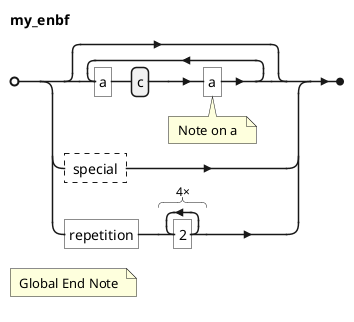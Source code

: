 @startebnf
my_enbf = {"a", c , "a" (* Note on a *)}
| ? special ?
| "repetition", 4 * '2';
(* Global End Note *)
@endebnf
